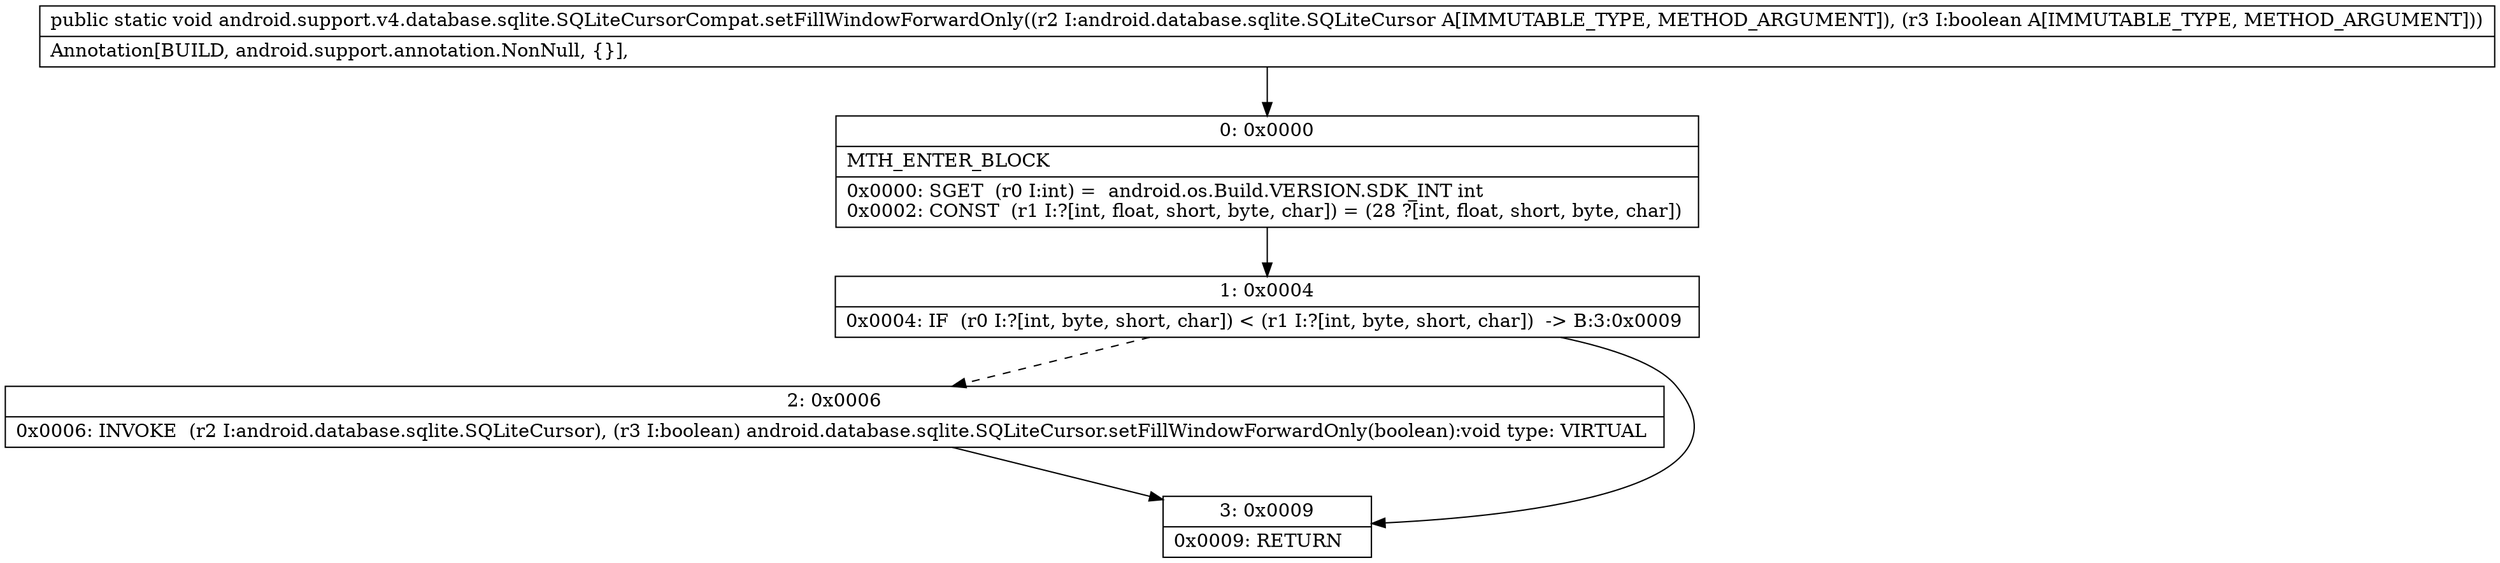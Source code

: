 digraph "CFG forandroid.support.v4.database.sqlite.SQLiteCursorCompat.setFillWindowForwardOnly(Landroid\/database\/sqlite\/SQLiteCursor;Z)V" {
Node_0 [shape=record,label="{0\:\ 0x0000|MTH_ENTER_BLOCK\l|0x0000: SGET  (r0 I:int) =  android.os.Build.VERSION.SDK_INT int \l0x0002: CONST  (r1 I:?[int, float, short, byte, char]) = (28 ?[int, float, short, byte, char]) \l}"];
Node_1 [shape=record,label="{1\:\ 0x0004|0x0004: IF  (r0 I:?[int, byte, short, char]) \< (r1 I:?[int, byte, short, char])  \-\> B:3:0x0009 \l}"];
Node_2 [shape=record,label="{2\:\ 0x0006|0x0006: INVOKE  (r2 I:android.database.sqlite.SQLiteCursor), (r3 I:boolean) android.database.sqlite.SQLiteCursor.setFillWindowForwardOnly(boolean):void type: VIRTUAL \l}"];
Node_3 [shape=record,label="{3\:\ 0x0009|0x0009: RETURN   \l}"];
MethodNode[shape=record,label="{public static void android.support.v4.database.sqlite.SQLiteCursorCompat.setFillWindowForwardOnly((r2 I:android.database.sqlite.SQLiteCursor A[IMMUTABLE_TYPE, METHOD_ARGUMENT]), (r3 I:boolean A[IMMUTABLE_TYPE, METHOD_ARGUMENT]))  | Annotation[BUILD, android.support.annotation.NonNull, \{\}], \l}"];
MethodNode -> Node_0;
Node_0 -> Node_1;
Node_1 -> Node_2[style=dashed];
Node_1 -> Node_3;
Node_2 -> Node_3;
}

